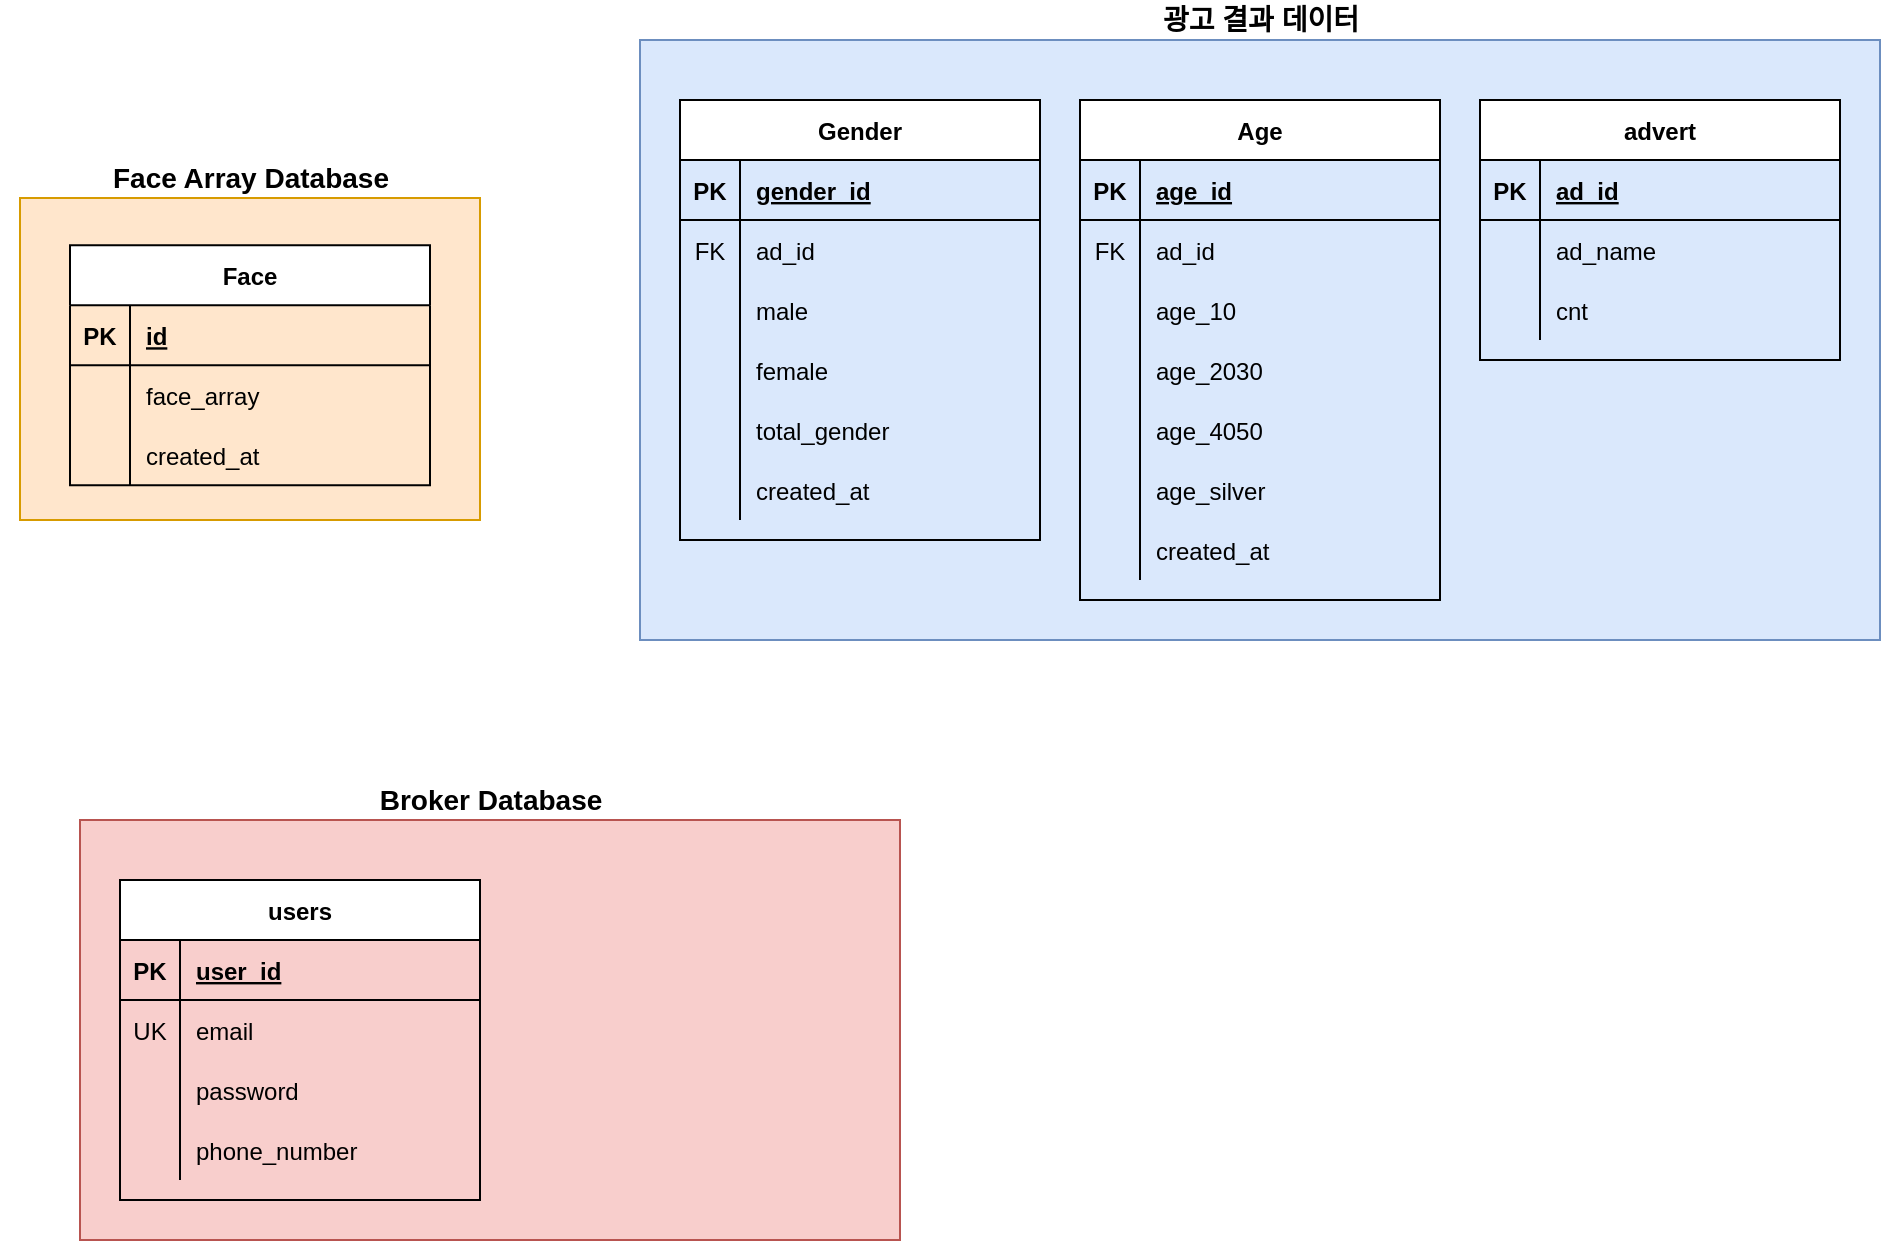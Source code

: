 <mxfile version="14.6.9" type="github">
  <diagram id="CZwCJWjIGZkeecl9-mj0" name="Page-1">
    <mxGraphModel dx="1038" dy="548" grid="1" gridSize="10" guides="1" tooltips="1" connect="1" arrows="1" fold="1" page="1" pageScale="1" pageWidth="827" pageHeight="1169" math="0" shadow="0">
      <root>
        <mxCell id="0" />
        <mxCell id="1" parent="0" />
        <mxCell id="LEYosAIyRrcLW5H4682l-59" value="" style="rounded=0;whiteSpace=wrap;html=1;fillColor=#dae8fc;strokeColor=#6c8ebf;" parent="1" vertex="1">
          <mxGeometry x="440" y="80" width="620" height="300" as="geometry" />
        </mxCell>
        <mxCell id="LEYosAIyRrcLW5H4682l-16" value="" style="group" parent="1" vertex="1" connectable="0">
          <mxGeometry x="120" y="90" width="250" height="180" as="geometry" />
        </mxCell>
        <mxCell id="LEYosAIyRrcLW5H4682l-14" value="" style="verticalLabelPosition=bottom;verticalAlign=top;html=1;shape=mxgraph.basic.rect;fillColor2=none;strokeWidth=1;size=20;indent=5;fillColor=#ffe6cc;strokeColor=#d79b00;" parent="LEYosAIyRrcLW5H4682l-16" vertex="1">
          <mxGeometry x="10" y="68.95" width="230" height="161.05" as="geometry" />
        </mxCell>
        <mxCell id="LEYosAIyRrcLW5H4682l-1" value="Face" style="shape=table;startSize=30;container=1;collapsible=1;childLayout=tableLayout;fixedRows=1;rowLines=0;fontStyle=1;align=center;resizeLast=1;" parent="LEYosAIyRrcLW5H4682l-16" vertex="1">
          <mxGeometry x="35" y="92.632" width="180" height="120" as="geometry" />
        </mxCell>
        <mxCell id="LEYosAIyRrcLW5H4682l-2" value="" style="shape=partialRectangle;collapsible=0;dropTarget=0;pointerEvents=0;fillColor=none;top=0;left=0;bottom=1;right=0;points=[[0,0.5],[1,0.5]];portConstraint=eastwest;" parent="LEYosAIyRrcLW5H4682l-1" vertex="1">
          <mxGeometry y="30" width="180" height="30" as="geometry" />
        </mxCell>
        <mxCell id="LEYosAIyRrcLW5H4682l-3" value="PK" style="shape=partialRectangle;connectable=0;fillColor=none;top=0;left=0;bottom=0;right=0;fontStyle=1;overflow=hidden;" parent="LEYosAIyRrcLW5H4682l-2" vertex="1">
          <mxGeometry width="30" height="30" as="geometry" />
        </mxCell>
        <mxCell id="LEYosAIyRrcLW5H4682l-4" value="id" style="shape=partialRectangle;connectable=0;fillColor=none;top=0;left=0;bottom=0;right=0;align=left;spacingLeft=6;fontStyle=5;overflow=hidden;" parent="LEYosAIyRrcLW5H4682l-2" vertex="1">
          <mxGeometry x="30" width="150" height="30" as="geometry" />
        </mxCell>
        <mxCell id="LEYosAIyRrcLW5H4682l-5" value="" style="shape=partialRectangle;collapsible=0;dropTarget=0;pointerEvents=0;fillColor=none;top=0;left=0;bottom=0;right=0;points=[[0,0.5],[1,0.5]];portConstraint=eastwest;" parent="LEYosAIyRrcLW5H4682l-1" vertex="1">
          <mxGeometry y="60" width="180" height="30" as="geometry" />
        </mxCell>
        <mxCell id="LEYosAIyRrcLW5H4682l-6" value="" style="shape=partialRectangle;connectable=0;fillColor=none;top=0;left=0;bottom=0;right=0;editable=1;overflow=hidden;" parent="LEYosAIyRrcLW5H4682l-5" vertex="1">
          <mxGeometry width="30" height="30" as="geometry" />
        </mxCell>
        <mxCell id="LEYosAIyRrcLW5H4682l-7" value="face_array" style="shape=partialRectangle;connectable=0;fillColor=none;top=0;left=0;bottom=0;right=0;align=left;spacingLeft=6;overflow=hidden;" parent="LEYosAIyRrcLW5H4682l-5" vertex="1">
          <mxGeometry x="30" width="150" height="30" as="geometry" />
        </mxCell>
        <mxCell id="LEYosAIyRrcLW5H4682l-17" value="" style="shape=partialRectangle;collapsible=0;dropTarget=0;pointerEvents=0;fillColor=none;top=0;left=0;bottom=0;right=0;points=[[0,0.5],[1,0.5]];portConstraint=eastwest;" parent="LEYosAIyRrcLW5H4682l-1" vertex="1">
          <mxGeometry y="90" width="180" height="30" as="geometry" />
        </mxCell>
        <mxCell id="LEYosAIyRrcLW5H4682l-18" value="" style="shape=partialRectangle;connectable=0;fillColor=none;top=0;left=0;bottom=0;right=0;editable=1;overflow=hidden;" parent="LEYosAIyRrcLW5H4682l-17" vertex="1">
          <mxGeometry width="30" height="30" as="geometry" />
        </mxCell>
        <mxCell id="LEYosAIyRrcLW5H4682l-19" value="created_at" style="shape=partialRectangle;connectable=0;fillColor=none;top=0;left=0;bottom=0;right=0;align=left;spacingLeft=6;overflow=hidden;" parent="LEYosAIyRrcLW5H4682l-17" vertex="1">
          <mxGeometry x="30" width="150" height="30" as="geometry" />
        </mxCell>
        <mxCell id="LEYosAIyRrcLW5H4682l-15" value="&lt;font style=&quot;font-size: 14px&quot;&gt;&lt;b&gt;Face Array Database&lt;/b&gt;&lt;/font&gt;" style="text;html=1;strokeColor=none;fillColor=none;align=center;verticalAlign=middle;whiteSpace=wrap;rounded=0;" parent="LEYosAIyRrcLW5H4682l-16" vertex="1">
          <mxGeometry x="47.5" y="50" width="155" height="18.947" as="geometry" />
        </mxCell>
        <mxCell id="LEYosAIyRrcLW5H4682l-20" value="Gender" style="shape=table;startSize=30;container=1;collapsible=1;childLayout=tableLayout;fixedRows=1;rowLines=0;fontStyle=1;align=center;resizeLast=1;" parent="1" vertex="1">
          <mxGeometry x="460" y="110" width="180" height="220" as="geometry" />
        </mxCell>
        <mxCell id="LEYosAIyRrcLW5H4682l-21" value="" style="shape=partialRectangle;collapsible=0;dropTarget=0;pointerEvents=0;fillColor=none;top=0;left=0;bottom=1;right=0;points=[[0,0.5],[1,0.5]];portConstraint=eastwest;" parent="LEYosAIyRrcLW5H4682l-20" vertex="1">
          <mxGeometry y="30" width="180" height="30" as="geometry" />
        </mxCell>
        <mxCell id="LEYosAIyRrcLW5H4682l-22" value="PK" style="shape=partialRectangle;connectable=0;fillColor=none;top=0;left=0;bottom=0;right=0;fontStyle=1;overflow=hidden;" parent="LEYosAIyRrcLW5H4682l-21" vertex="1">
          <mxGeometry width="30" height="30" as="geometry" />
        </mxCell>
        <mxCell id="LEYosAIyRrcLW5H4682l-23" value="gender_id" style="shape=partialRectangle;connectable=0;fillColor=none;top=0;left=0;bottom=0;right=0;align=left;spacingLeft=6;fontStyle=5;overflow=hidden;" parent="LEYosAIyRrcLW5H4682l-21" vertex="1">
          <mxGeometry x="30" width="150" height="30" as="geometry" />
        </mxCell>
        <mxCell id="LEYosAIyRrcLW5H4682l-27" value="" style="shape=partialRectangle;collapsible=0;dropTarget=0;pointerEvents=0;fillColor=none;top=0;left=0;bottom=0;right=0;points=[[0,0.5],[1,0.5]];portConstraint=eastwest;" parent="LEYosAIyRrcLW5H4682l-20" vertex="1">
          <mxGeometry y="60" width="180" height="30" as="geometry" />
        </mxCell>
        <mxCell id="LEYosAIyRrcLW5H4682l-28" value="FK" style="shape=partialRectangle;connectable=0;fillColor=none;top=0;left=0;bottom=0;right=0;editable=1;overflow=hidden;" parent="LEYosAIyRrcLW5H4682l-27" vertex="1">
          <mxGeometry width="30" height="30" as="geometry" />
        </mxCell>
        <mxCell id="LEYosAIyRrcLW5H4682l-29" value="ad_id" style="shape=partialRectangle;connectable=0;fillColor=none;top=0;left=0;bottom=0;right=0;align=left;spacingLeft=6;overflow=hidden;" parent="LEYosAIyRrcLW5H4682l-27" vertex="1">
          <mxGeometry x="30" width="150" height="30" as="geometry" />
        </mxCell>
        <mxCell id="LEYosAIyRrcLW5H4682l-24" value="" style="shape=partialRectangle;collapsible=0;dropTarget=0;pointerEvents=0;fillColor=none;top=0;left=0;bottom=0;right=0;points=[[0,0.5],[1,0.5]];portConstraint=eastwest;" parent="LEYosAIyRrcLW5H4682l-20" vertex="1">
          <mxGeometry y="90" width="180" height="30" as="geometry" />
        </mxCell>
        <mxCell id="LEYosAIyRrcLW5H4682l-25" value="" style="shape=partialRectangle;connectable=0;fillColor=none;top=0;left=0;bottom=0;right=0;editable=1;overflow=hidden;" parent="LEYosAIyRrcLW5H4682l-24" vertex="1">
          <mxGeometry width="30" height="30" as="geometry" />
        </mxCell>
        <mxCell id="LEYosAIyRrcLW5H4682l-26" value="male" style="shape=partialRectangle;connectable=0;fillColor=none;top=0;left=0;bottom=0;right=0;align=left;spacingLeft=6;overflow=hidden;" parent="LEYosAIyRrcLW5H4682l-24" vertex="1">
          <mxGeometry x="30" width="150" height="30" as="geometry" />
        </mxCell>
        <mxCell id="LPHKaq7oWmHZmCA3a_iF-7" value="" style="shape=partialRectangle;collapsible=0;dropTarget=0;pointerEvents=0;fillColor=none;top=0;left=0;bottom=0;right=0;points=[[0,0.5],[1,0.5]];portConstraint=eastwest;" vertex="1" parent="LEYosAIyRrcLW5H4682l-20">
          <mxGeometry y="120" width="180" height="30" as="geometry" />
        </mxCell>
        <mxCell id="LPHKaq7oWmHZmCA3a_iF-8" value="" style="shape=partialRectangle;connectable=0;fillColor=none;top=0;left=0;bottom=0;right=0;editable=1;overflow=hidden;" vertex="1" parent="LPHKaq7oWmHZmCA3a_iF-7">
          <mxGeometry width="30" height="30" as="geometry" />
        </mxCell>
        <mxCell id="LPHKaq7oWmHZmCA3a_iF-9" value="female" style="shape=partialRectangle;connectable=0;fillColor=none;top=0;left=0;bottom=0;right=0;align=left;spacingLeft=6;overflow=hidden;" vertex="1" parent="LPHKaq7oWmHZmCA3a_iF-7">
          <mxGeometry x="30" width="150" height="30" as="geometry" />
        </mxCell>
        <mxCell id="LPHKaq7oWmHZmCA3a_iF-10" value="" style="shape=partialRectangle;collapsible=0;dropTarget=0;pointerEvents=0;fillColor=none;top=0;left=0;bottom=0;right=0;points=[[0,0.5],[1,0.5]];portConstraint=eastwest;" vertex="1" parent="LEYosAIyRrcLW5H4682l-20">
          <mxGeometry y="150" width="180" height="30" as="geometry" />
        </mxCell>
        <mxCell id="LPHKaq7oWmHZmCA3a_iF-11" value="" style="shape=partialRectangle;connectable=0;fillColor=none;top=0;left=0;bottom=0;right=0;editable=1;overflow=hidden;" vertex="1" parent="LPHKaq7oWmHZmCA3a_iF-10">
          <mxGeometry width="30" height="30" as="geometry" />
        </mxCell>
        <mxCell id="LPHKaq7oWmHZmCA3a_iF-12" value="total_gender" style="shape=partialRectangle;connectable=0;fillColor=none;top=0;left=0;bottom=0;right=0;align=left;spacingLeft=6;overflow=hidden;" vertex="1" parent="LPHKaq7oWmHZmCA3a_iF-10">
          <mxGeometry x="30" width="150" height="30" as="geometry" />
        </mxCell>
        <mxCell id="LEYosAIyRrcLW5H4682l-30" value="" style="shape=partialRectangle;collapsible=0;dropTarget=0;pointerEvents=0;fillColor=none;top=0;left=0;bottom=0;right=0;points=[[0,0.5],[1,0.5]];portConstraint=eastwest;" parent="LEYosAIyRrcLW5H4682l-20" vertex="1">
          <mxGeometry y="180" width="180" height="30" as="geometry" />
        </mxCell>
        <mxCell id="LEYosAIyRrcLW5H4682l-31" value="" style="shape=partialRectangle;connectable=0;fillColor=none;top=0;left=0;bottom=0;right=0;editable=1;overflow=hidden;" parent="LEYosAIyRrcLW5H4682l-30" vertex="1">
          <mxGeometry width="30" height="30" as="geometry" />
        </mxCell>
        <mxCell id="LEYosAIyRrcLW5H4682l-32" value="created_at" style="shape=partialRectangle;connectable=0;fillColor=none;top=0;left=0;bottom=0;right=0;align=left;spacingLeft=6;overflow=hidden;" parent="LEYosAIyRrcLW5H4682l-30" vertex="1">
          <mxGeometry x="30" width="150" height="30" as="geometry" />
        </mxCell>
        <mxCell id="LEYosAIyRrcLW5H4682l-33" value="Age" style="shape=table;startSize=30;container=1;collapsible=1;childLayout=tableLayout;fixedRows=1;rowLines=0;fontStyle=1;align=center;resizeLast=1;" parent="1" vertex="1">
          <mxGeometry x="660" y="110" width="180" height="250" as="geometry" />
        </mxCell>
        <mxCell id="LEYosAIyRrcLW5H4682l-34" value="" style="shape=partialRectangle;collapsible=0;dropTarget=0;pointerEvents=0;fillColor=none;top=0;left=0;bottom=1;right=0;points=[[0,0.5],[1,0.5]];portConstraint=eastwest;" parent="LEYosAIyRrcLW5H4682l-33" vertex="1">
          <mxGeometry y="30" width="180" height="30" as="geometry" />
        </mxCell>
        <mxCell id="LEYosAIyRrcLW5H4682l-35" value="PK" style="shape=partialRectangle;connectable=0;fillColor=none;top=0;left=0;bottom=0;right=0;fontStyle=1;overflow=hidden;" parent="LEYosAIyRrcLW5H4682l-34" vertex="1">
          <mxGeometry width="30" height="30" as="geometry" />
        </mxCell>
        <mxCell id="LEYosAIyRrcLW5H4682l-36" value="age_id" style="shape=partialRectangle;connectable=0;fillColor=none;top=0;left=0;bottom=0;right=0;align=left;spacingLeft=6;fontStyle=5;overflow=hidden;" parent="LEYosAIyRrcLW5H4682l-34" vertex="1">
          <mxGeometry x="30" width="150" height="30" as="geometry" />
        </mxCell>
        <mxCell id="LEYosAIyRrcLW5H4682l-40" value="" style="shape=partialRectangle;collapsible=0;dropTarget=0;pointerEvents=0;fillColor=none;top=0;left=0;bottom=0;right=0;points=[[0,0.5],[1,0.5]];portConstraint=eastwest;" parent="LEYosAIyRrcLW5H4682l-33" vertex="1">
          <mxGeometry y="60" width="180" height="30" as="geometry" />
        </mxCell>
        <mxCell id="LEYosAIyRrcLW5H4682l-41" value="FK" style="shape=partialRectangle;connectable=0;fillColor=none;top=0;left=0;bottom=0;right=0;editable=1;overflow=hidden;" parent="LEYosAIyRrcLW5H4682l-40" vertex="1">
          <mxGeometry width="30" height="30" as="geometry" />
        </mxCell>
        <mxCell id="LEYosAIyRrcLW5H4682l-42" value="ad_id" style="shape=partialRectangle;connectable=0;fillColor=none;top=0;left=0;bottom=0;right=0;align=left;spacingLeft=6;overflow=hidden;" parent="LEYosAIyRrcLW5H4682l-40" vertex="1">
          <mxGeometry x="30" width="150" height="30" as="geometry" />
        </mxCell>
        <mxCell id="LEYosAIyRrcLW5H4682l-37" value="" style="shape=partialRectangle;collapsible=0;dropTarget=0;pointerEvents=0;fillColor=none;top=0;left=0;bottom=0;right=0;points=[[0,0.5],[1,0.5]];portConstraint=eastwest;" parent="LEYosAIyRrcLW5H4682l-33" vertex="1">
          <mxGeometry y="90" width="180" height="30" as="geometry" />
        </mxCell>
        <mxCell id="LEYosAIyRrcLW5H4682l-38" value="" style="shape=partialRectangle;connectable=0;fillColor=none;top=0;left=0;bottom=0;right=0;editable=1;overflow=hidden;" parent="LEYosAIyRrcLW5H4682l-37" vertex="1">
          <mxGeometry width="30" height="30" as="geometry" />
        </mxCell>
        <mxCell id="LEYosAIyRrcLW5H4682l-39" value="age_10" style="shape=partialRectangle;connectable=0;fillColor=none;top=0;left=0;bottom=0;right=0;align=left;spacingLeft=6;overflow=hidden;" parent="LEYosAIyRrcLW5H4682l-37" vertex="1">
          <mxGeometry x="30" width="150" height="30" as="geometry" />
        </mxCell>
        <mxCell id="LPHKaq7oWmHZmCA3a_iF-1" value="" style="shape=partialRectangle;collapsible=0;dropTarget=0;pointerEvents=0;fillColor=none;top=0;left=0;bottom=0;right=0;points=[[0,0.5],[1,0.5]];portConstraint=eastwest;" vertex="1" parent="LEYosAIyRrcLW5H4682l-33">
          <mxGeometry y="120" width="180" height="30" as="geometry" />
        </mxCell>
        <mxCell id="LPHKaq7oWmHZmCA3a_iF-2" value="" style="shape=partialRectangle;connectable=0;fillColor=none;top=0;left=0;bottom=0;right=0;editable=1;overflow=hidden;" vertex="1" parent="LPHKaq7oWmHZmCA3a_iF-1">
          <mxGeometry width="30" height="30" as="geometry" />
        </mxCell>
        <mxCell id="LPHKaq7oWmHZmCA3a_iF-3" value="age_2030" style="shape=partialRectangle;connectable=0;fillColor=none;top=0;left=0;bottom=0;right=0;align=left;spacingLeft=6;overflow=hidden;" vertex="1" parent="LPHKaq7oWmHZmCA3a_iF-1">
          <mxGeometry x="30" width="150" height="30" as="geometry" />
        </mxCell>
        <mxCell id="LPHKaq7oWmHZmCA3a_iF-4" value="" style="shape=partialRectangle;collapsible=0;dropTarget=0;pointerEvents=0;fillColor=none;top=0;left=0;bottom=0;right=0;points=[[0,0.5],[1,0.5]];portConstraint=eastwest;" vertex="1" parent="LEYosAIyRrcLW5H4682l-33">
          <mxGeometry y="150" width="180" height="30" as="geometry" />
        </mxCell>
        <mxCell id="LPHKaq7oWmHZmCA3a_iF-5" value="" style="shape=partialRectangle;connectable=0;fillColor=none;top=0;left=0;bottom=0;right=0;editable=1;overflow=hidden;" vertex="1" parent="LPHKaq7oWmHZmCA3a_iF-4">
          <mxGeometry width="30" height="30" as="geometry" />
        </mxCell>
        <mxCell id="LPHKaq7oWmHZmCA3a_iF-6" value="age_4050" style="shape=partialRectangle;connectable=0;fillColor=none;top=0;left=0;bottom=0;right=0;align=left;spacingLeft=6;overflow=hidden;" vertex="1" parent="LPHKaq7oWmHZmCA3a_iF-4">
          <mxGeometry x="30" width="150" height="30" as="geometry" />
        </mxCell>
        <mxCell id="LPHKaq7oWmHZmCA3a_iF-13" value="" style="shape=partialRectangle;collapsible=0;dropTarget=0;pointerEvents=0;fillColor=none;top=0;left=0;bottom=0;right=0;points=[[0,0.5],[1,0.5]];portConstraint=eastwest;" vertex="1" parent="LEYosAIyRrcLW5H4682l-33">
          <mxGeometry y="180" width="180" height="30" as="geometry" />
        </mxCell>
        <mxCell id="LPHKaq7oWmHZmCA3a_iF-14" value="" style="shape=partialRectangle;connectable=0;fillColor=none;top=0;left=0;bottom=0;right=0;editable=1;overflow=hidden;" vertex="1" parent="LPHKaq7oWmHZmCA3a_iF-13">
          <mxGeometry width="30" height="30" as="geometry" />
        </mxCell>
        <mxCell id="LPHKaq7oWmHZmCA3a_iF-15" value="age_silver" style="shape=partialRectangle;connectable=0;fillColor=none;top=0;left=0;bottom=0;right=0;align=left;spacingLeft=6;overflow=hidden;" vertex="1" parent="LPHKaq7oWmHZmCA3a_iF-13">
          <mxGeometry x="30" width="150" height="30" as="geometry" />
        </mxCell>
        <mxCell id="LEYosAIyRrcLW5H4682l-43" value="" style="shape=partialRectangle;collapsible=0;dropTarget=0;pointerEvents=0;fillColor=none;top=0;left=0;bottom=0;right=0;points=[[0,0.5],[1,0.5]];portConstraint=eastwest;" parent="LEYosAIyRrcLW5H4682l-33" vertex="1">
          <mxGeometry y="210" width="180" height="30" as="geometry" />
        </mxCell>
        <mxCell id="LEYosAIyRrcLW5H4682l-44" value="" style="shape=partialRectangle;connectable=0;fillColor=none;top=0;left=0;bottom=0;right=0;editable=1;overflow=hidden;" parent="LEYosAIyRrcLW5H4682l-43" vertex="1">
          <mxGeometry width="30" height="30" as="geometry" />
        </mxCell>
        <mxCell id="LEYosAIyRrcLW5H4682l-45" value="created_at" style="shape=partialRectangle;connectable=0;fillColor=none;top=0;left=0;bottom=0;right=0;align=left;spacingLeft=6;overflow=hidden;" parent="LEYosAIyRrcLW5H4682l-43" vertex="1">
          <mxGeometry x="30" width="150" height="30" as="geometry" />
        </mxCell>
        <mxCell id="LEYosAIyRrcLW5H4682l-60" value="&lt;font style=&quot;font-size: 14px&quot;&gt;&lt;b&gt;광고 결과 데이터&lt;/b&gt;&lt;/font&gt;" style="text;html=1;strokeColor=none;fillColor=none;align=center;verticalAlign=middle;whiteSpace=wrap;rounded=0;" parent="1" vertex="1">
          <mxGeometry x="687.5" y="60" width="125" height="20" as="geometry" />
        </mxCell>
        <mxCell id="LEYosAIyRrcLW5H4682l-61" value="" style="rounded=0;whiteSpace=wrap;html=1;fillColor=#f8cecc;strokeColor=#b85450;" parent="1" vertex="1">
          <mxGeometry x="160" y="470" width="410" height="210" as="geometry" />
        </mxCell>
        <mxCell id="LEYosAIyRrcLW5H4682l-62" value="users" style="shape=table;startSize=30;container=1;collapsible=1;childLayout=tableLayout;fixedRows=1;rowLines=0;fontStyle=1;align=center;resizeLast=1;" parent="1" vertex="1">
          <mxGeometry x="180" y="500" width="180" height="160" as="geometry" />
        </mxCell>
        <mxCell id="LEYosAIyRrcLW5H4682l-63" value="" style="shape=partialRectangle;collapsible=0;dropTarget=0;pointerEvents=0;fillColor=none;top=0;left=0;bottom=1;right=0;points=[[0,0.5],[1,0.5]];portConstraint=eastwest;" parent="LEYosAIyRrcLW5H4682l-62" vertex="1">
          <mxGeometry y="30" width="180" height="30" as="geometry" />
        </mxCell>
        <mxCell id="LEYosAIyRrcLW5H4682l-64" value="PK" style="shape=partialRectangle;connectable=0;fillColor=none;top=0;left=0;bottom=0;right=0;fontStyle=1;overflow=hidden;" parent="LEYosAIyRrcLW5H4682l-63" vertex="1">
          <mxGeometry width="30" height="30" as="geometry" />
        </mxCell>
        <mxCell id="LEYosAIyRrcLW5H4682l-65" value="user_id" style="shape=partialRectangle;connectable=0;fillColor=none;top=0;left=0;bottom=0;right=0;align=left;spacingLeft=6;fontStyle=5;overflow=hidden;" parent="LEYosAIyRrcLW5H4682l-63" vertex="1">
          <mxGeometry x="30" width="150" height="30" as="geometry" />
        </mxCell>
        <mxCell id="LEYosAIyRrcLW5H4682l-66" value="" style="shape=partialRectangle;collapsible=0;dropTarget=0;pointerEvents=0;fillColor=none;top=0;left=0;bottom=0;right=0;points=[[0,0.5],[1,0.5]];portConstraint=eastwest;" parent="LEYosAIyRrcLW5H4682l-62" vertex="1">
          <mxGeometry y="60" width="180" height="30" as="geometry" />
        </mxCell>
        <mxCell id="LEYosAIyRrcLW5H4682l-67" value="UK" style="shape=partialRectangle;connectable=0;fillColor=none;top=0;left=0;bottom=0;right=0;editable=1;overflow=hidden;" parent="LEYosAIyRrcLW5H4682l-66" vertex="1">
          <mxGeometry width="30" height="30" as="geometry" />
        </mxCell>
        <mxCell id="LEYosAIyRrcLW5H4682l-68" value="email" style="shape=partialRectangle;connectable=0;fillColor=none;top=0;left=0;bottom=0;right=0;align=left;spacingLeft=6;overflow=hidden;" parent="LEYosAIyRrcLW5H4682l-66" vertex="1">
          <mxGeometry x="30" width="150" height="30" as="geometry" />
        </mxCell>
        <mxCell id="LEYosAIyRrcLW5H4682l-69" value="" style="shape=partialRectangle;collapsible=0;dropTarget=0;pointerEvents=0;fillColor=none;top=0;left=0;bottom=0;right=0;points=[[0,0.5],[1,0.5]];portConstraint=eastwest;" parent="LEYosAIyRrcLW5H4682l-62" vertex="1">
          <mxGeometry y="90" width="180" height="30" as="geometry" />
        </mxCell>
        <mxCell id="LEYosAIyRrcLW5H4682l-70" value="" style="shape=partialRectangle;connectable=0;fillColor=none;top=0;left=0;bottom=0;right=0;editable=1;overflow=hidden;" parent="LEYosAIyRrcLW5H4682l-69" vertex="1">
          <mxGeometry width="30" height="30" as="geometry" />
        </mxCell>
        <mxCell id="LEYosAIyRrcLW5H4682l-71" value="password" style="shape=partialRectangle;connectable=0;fillColor=none;top=0;left=0;bottom=0;right=0;align=left;spacingLeft=6;overflow=hidden;" parent="LEYosAIyRrcLW5H4682l-69" vertex="1">
          <mxGeometry x="30" width="150" height="30" as="geometry" />
        </mxCell>
        <mxCell id="LEYosAIyRrcLW5H4682l-72" value="" style="shape=partialRectangle;collapsible=0;dropTarget=0;pointerEvents=0;fillColor=none;top=0;left=0;bottom=0;right=0;points=[[0,0.5],[1,0.5]];portConstraint=eastwest;" parent="LEYosAIyRrcLW5H4682l-62" vertex="1">
          <mxGeometry y="120" width="180" height="30" as="geometry" />
        </mxCell>
        <mxCell id="LEYosAIyRrcLW5H4682l-73" value="" style="shape=partialRectangle;connectable=0;fillColor=none;top=0;left=0;bottom=0;right=0;editable=1;overflow=hidden;" parent="LEYosAIyRrcLW5H4682l-72" vertex="1">
          <mxGeometry width="30" height="30" as="geometry" />
        </mxCell>
        <mxCell id="LEYosAIyRrcLW5H4682l-74" value="phone_number" style="shape=partialRectangle;connectable=0;fillColor=none;top=0;left=0;bottom=0;right=0;align=left;spacingLeft=6;overflow=hidden;" parent="LEYosAIyRrcLW5H4682l-72" vertex="1">
          <mxGeometry x="30" width="150" height="30" as="geometry" />
        </mxCell>
        <mxCell id="LEYosAIyRrcLW5H4682l-88" value="&lt;span style=&quot;font-size: 14px&quot;&gt;&lt;b&gt;Broker Database&lt;/b&gt;&lt;/span&gt;" style="text;html=1;strokeColor=none;fillColor=none;align=center;verticalAlign=middle;whiteSpace=wrap;rounded=0;" parent="1" vertex="1">
          <mxGeometry x="302.5" y="450" width="125" height="20" as="geometry" />
        </mxCell>
        <mxCell id="LPHKaq7oWmHZmCA3a_iF-16" value="advert" style="shape=table;startSize=30;container=1;collapsible=1;childLayout=tableLayout;fixedRows=1;rowLines=0;fontStyle=1;align=center;resizeLast=1;" vertex="1" parent="1">
          <mxGeometry x="860" y="110" width="180" height="130" as="geometry" />
        </mxCell>
        <mxCell id="LPHKaq7oWmHZmCA3a_iF-17" value="" style="shape=partialRectangle;collapsible=0;dropTarget=0;pointerEvents=0;fillColor=none;top=0;left=0;bottom=1;right=0;points=[[0,0.5],[1,0.5]];portConstraint=eastwest;" vertex="1" parent="LPHKaq7oWmHZmCA3a_iF-16">
          <mxGeometry y="30" width="180" height="30" as="geometry" />
        </mxCell>
        <mxCell id="LPHKaq7oWmHZmCA3a_iF-18" value="PK" style="shape=partialRectangle;connectable=0;fillColor=none;top=0;left=0;bottom=0;right=0;fontStyle=1;overflow=hidden;" vertex="1" parent="LPHKaq7oWmHZmCA3a_iF-17">
          <mxGeometry width="30" height="30" as="geometry" />
        </mxCell>
        <mxCell id="LPHKaq7oWmHZmCA3a_iF-19" value="ad_id" style="shape=partialRectangle;connectable=0;fillColor=none;top=0;left=0;bottom=0;right=0;align=left;spacingLeft=6;fontStyle=5;overflow=hidden;" vertex="1" parent="LPHKaq7oWmHZmCA3a_iF-17">
          <mxGeometry x="30" width="150" height="30" as="geometry" />
        </mxCell>
        <mxCell id="LPHKaq7oWmHZmCA3a_iF-20" value="" style="shape=partialRectangle;collapsible=0;dropTarget=0;pointerEvents=0;fillColor=none;top=0;left=0;bottom=0;right=0;points=[[0,0.5],[1,0.5]];portConstraint=eastwest;" vertex="1" parent="LPHKaq7oWmHZmCA3a_iF-16">
          <mxGeometry y="60" width="180" height="30" as="geometry" />
        </mxCell>
        <mxCell id="LPHKaq7oWmHZmCA3a_iF-21" value="" style="shape=partialRectangle;connectable=0;fillColor=none;top=0;left=0;bottom=0;right=0;editable=1;overflow=hidden;" vertex="1" parent="LPHKaq7oWmHZmCA3a_iF-20">
          <mxGeometry width="30" height="30" as="geometry" />
        </mxCell>
        <mxCell id="LPHKaq7oWmHZmCA3a_iF-22" value="ad_name" style="shape=partialRectangle;connectable=0;fillColor=none;top=0;left=0;bottom=0;right=0;align=left;spacingLeft=6;overflow=hidden;" vertex="1" parent="LPHKaq7oWmHZmCA3a_iF-20">
          <mxGeometry x="30" width="150" height="30" as="geometry" />
        </mxCell>
        <mxCell id="LPHKaq7oWmHZmCA3a_iF-38" value="" style="shape=partialRectangle;collapsible=0;dropTarget=0;pointerEvents=0;fillColor=none;top=0;left=0;bottom=0;right=0;points=[[0,0.5],[1,0.5]];portConstraint=eastwest;" vertex="1" parent="LPHKaq7oWmHZmCA3a_iF-16">
          <mxGeometry y="90" width="180" height="30" as="geometry" />
        </mxCell>
        <mxCell id="LPHKaq7oWmHZmCA3a_iF-39" value="" style="shape=partialRectangle;connectable=0;fillColor=none;top=0;left=0;bottom=0;right=0;editable=1;overflow=hidden;" vertex="1" parent="LPHKaq7oWmHZmCA3a_iF-38">
          <mxGeometry width="30" height="30" as="geometry" />
        </mxCell>
        <mxCell id="LPHKaq7oWmHZmCA3a_iF-40" value="cnt" style="shape=partialRectangle;connectable=0;fillColor=none;top=0;left=0;bottom=0;right=0;align=left;spacingLeft=6;overflow=hidden;" vertex="1" parent="LPHKaq7oWmHZmCA3a_iF-38">
          <mxGeometry x="30" width="150" height="30" as="geometry" />
        </mxCell>
      </root>
    </mxGraphModel>
  </diagram>
</mxfile>
